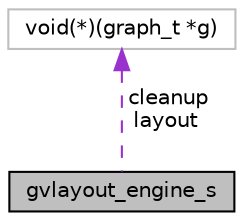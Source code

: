 digraph "gvlayout_engine_s"
{
  bgcolor="transparent";
  edge [fontname="Helvetica",fontsize="10",labelfontname="Helvetica",labelfontsize="10"];
  node [fontname="Helvetica",fontsize="10",shape=record];
  Node1 [label="gvlayout_engine_s",height=0.2,width=0.4,color="black", fillcolor="grey75", style="filled", fontcolor="black"];
  Node2 -> Node1 [dir="back",color="darkorchid3",fontsize="10",style="dashed",label=" cleanup\nlayout" ,fontname="Helvetica"];
  Node2 [label="void(*)(graph_t *g)",height=0.2,width=0.4,color="grey75"];
}
